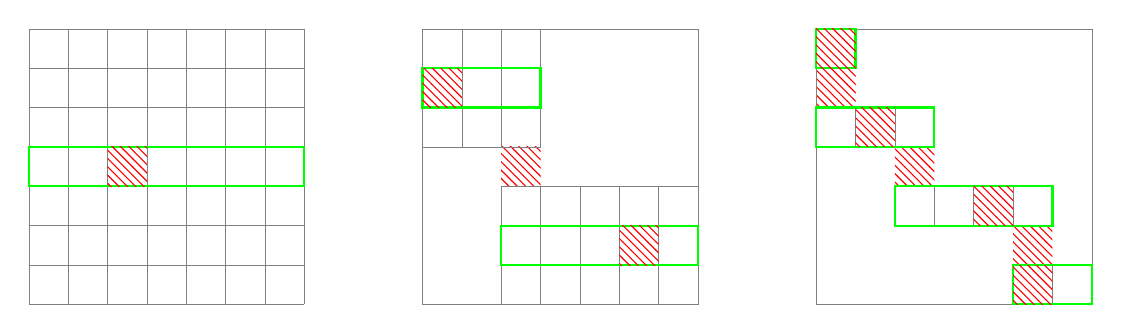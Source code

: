 % === Based On ===
% Geometric representation of the sum 1/4 + 1/16 + 1/64 + 1/256 + ...
% Author: Jimi Oke
% ================

\begin{tikzpicture}[scale=.5]\footnotesize

\begin{scope}[yscale=-1] % I'm flipping the y-axis because I'm working on grids
  % Step 1
  \pgfmathsetmacro{\p}{0} % initial x

  \draw[step=1cm,gray,very thin] (\p,0) grid (\p+7,7); % grid
  \draw[green,thick] (\p,3) rectangle (\p+7,4); % selected row
  \fill[pattern=north west lines,pattern color=red] (\p+2,3) rectangle (\p+3,4); % row minima

  % Step 2
  \pgfmathsetmacro{\p}{10}
  \fill[pattern=north west lines,pattern color=red] (\p+2,3) rectangle (\p+3,4);
  \draw[step=1cm,gray,very thin] (\p,0) rectangle (\p+7,7);

  \draw[step=1cm,gray,very thin] (\p,0) grid (\p+3,3);
  \draw[green,thick] (\p,1) rectangle (\p+3,2);
  \fill[pattern=north west lines,pattern color=red] (\p,1) rectangle (\p+1,2);

  \draw[step=1cm,gray,very thin] (\p+2,4) grid (\p+7,7);
  \draw[green,thick] (\p+2,5) rectangle (\p+7,6);
  \fill[pattern=north west lines,pattern color=red] (\p+5,5) rectangle (\p+6,6);

  % Step 3
  \pgfmathsetmacro{\p}{20}
  \fill[pattern=north west lines,pattern color=red] (\p+2,3) rectangle (\p+3,4);
  \fill[pattern=north west lines,pattern color=red] (\p,1) rectangle (\p+1,2);
  \fill[pattern=north west lines,pattern color=red] (\p+5,5) rectangle (\p+6,6);
  \draw[step=1cm,gray,very thin] (\p,0) rectangle (\p+7,7);


  \draw[step=1cm,gray,very thin] (\p,0) grid (\p+1,1);
  \draw[green,thick] (\p,0) rectangle (\p+1,1);
  \fill[pattern=north west lines,pattern color=red] (\p,0) rectangle (\p+1,1);

  \draw[step=1cm,gray,very thin] (\p,2) grid (\p+3,3);
  \draw[green,thick] (\p,2) rectangle (\p+3,3);
  \fill[pattern=north west lines,pattern color=red] (\p+1,2) rectangle (\p+2,3);

  \draw[step=1cm,gray,very thin] (\p+2,4) grid (\p+6,5);
  \draw[green,thick] (\p+2,4) rectangle (\p+6,5);
  \fill[pattern=north west lines,pattern color=red] (\p+4,4) rectangle (\p+5,5);

  \draw[step=1cm,gray,very thin] (\p+5,6) grid (\p+7,7);
  \draw[green,thick] (\p+5,6) rectangle (\p+7,7);
  \fill[pattern=north west lines,pattern color=red] (\p+5,6) rectangle (\p+6,7);
\end{scope}

\end{tikzpicture}
